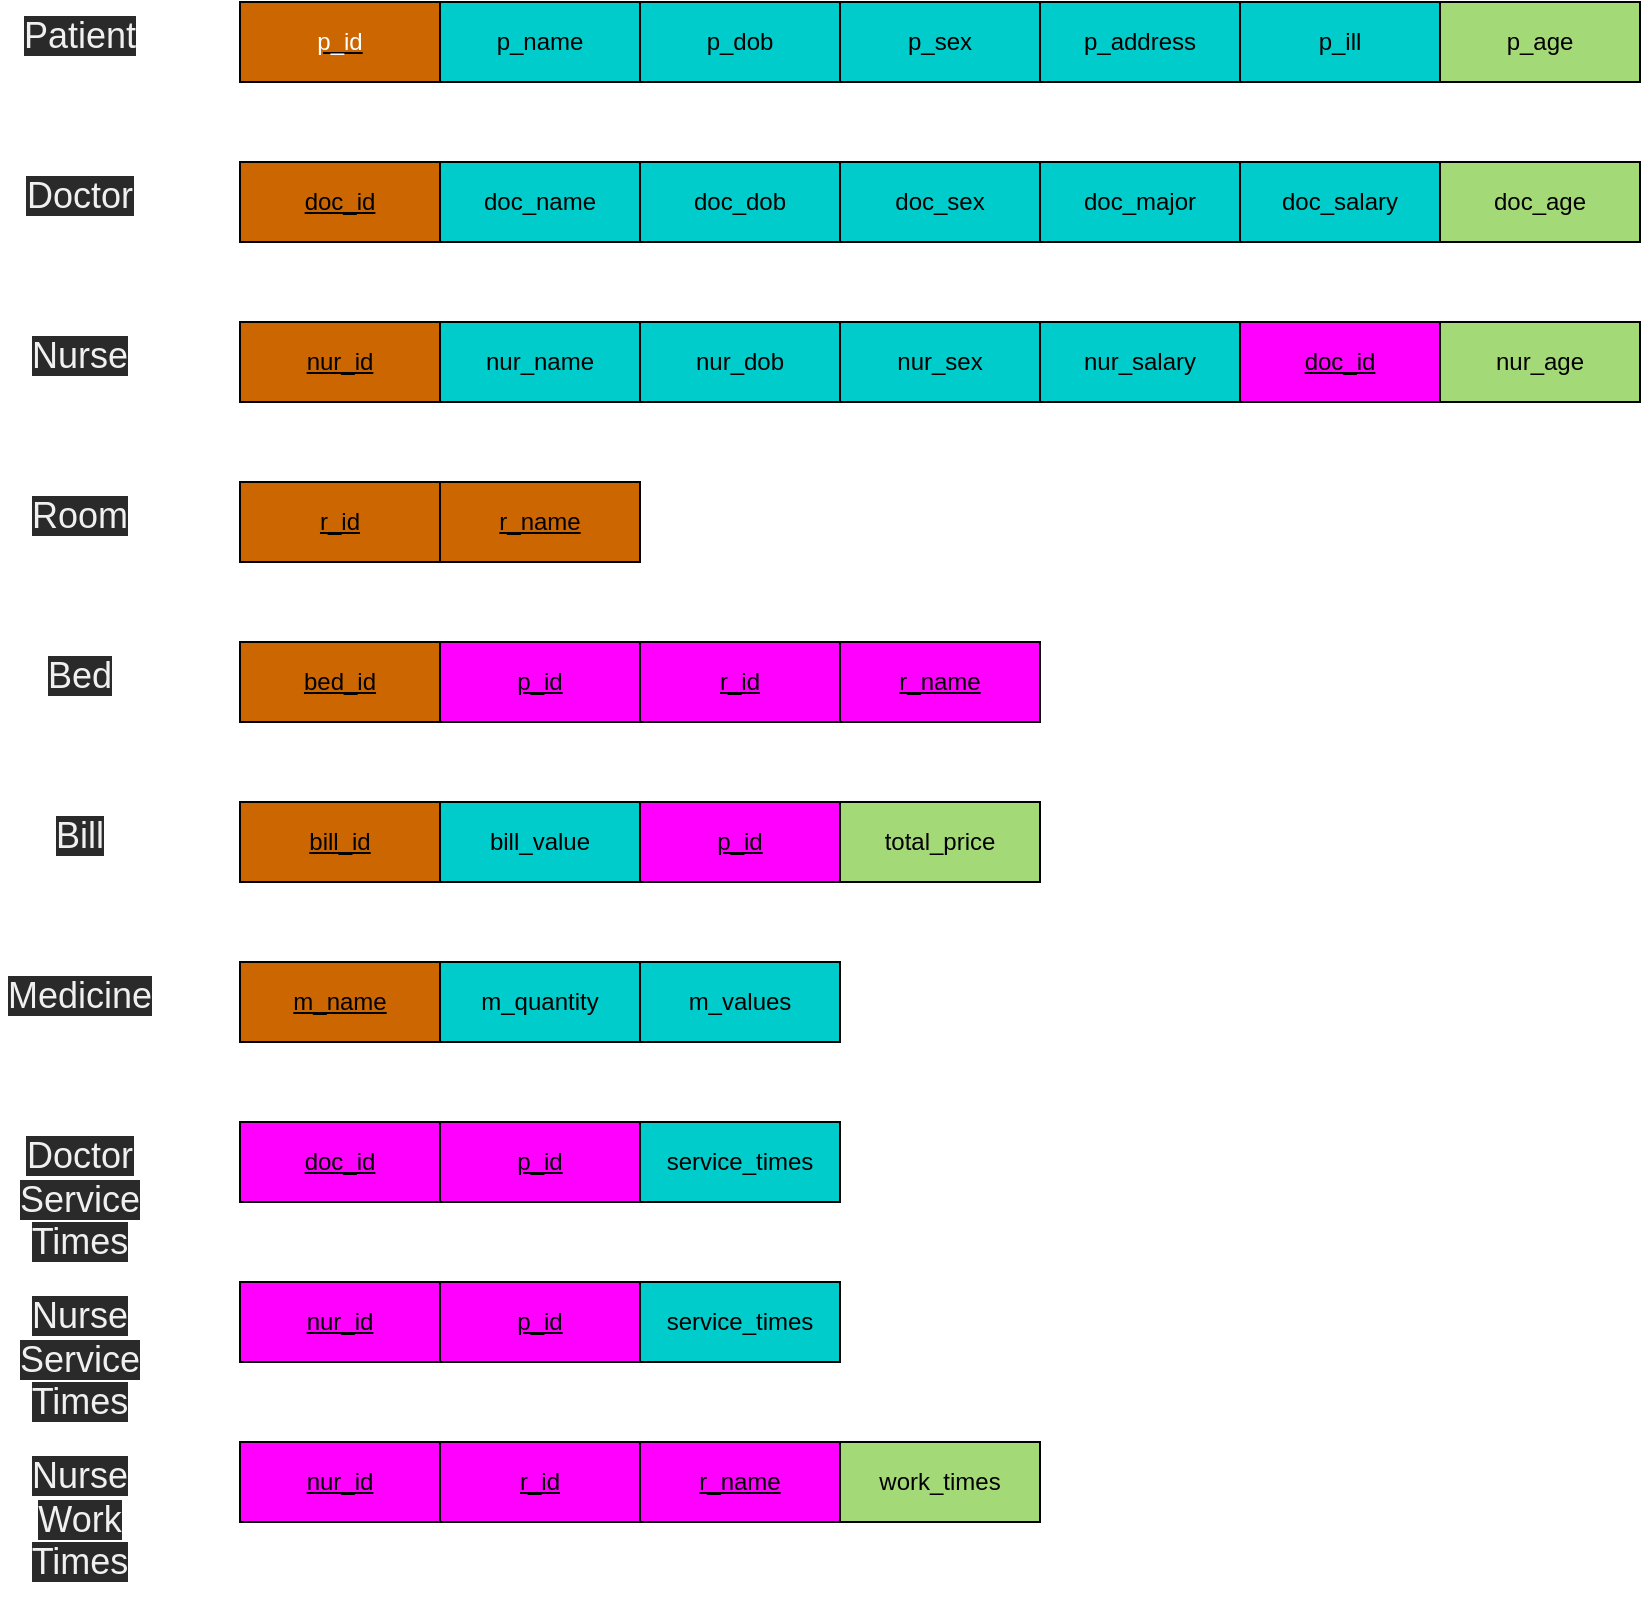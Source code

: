 <mxfile>
    <diagram id="0acwrnxG0xmarjm6i2I8" name="Page-1">
        <mxGraphModel dx="1060" dy="614" grid="1" gridSize="10" guides="1" tooltips="1" connect="1" arrows="1" fold="1" page="1" pageScale="1" pageWidth="850" pageHeight="1100" math="0" shadow="0">
            <root>
                <mxCell id="0"/>
                <mxCell id="1" parent="0"/>
                <mxCell id="23" value="&lt;u&gt;&lt;font color=&quot;#ffffff&quot;&gt;p_id&lt;/font&gt;&lt;/u&gt;" style="whiteSpace=wrap;html=1;align=center;fillColor=#CC6600;" parent="1" vertex="1">
                    <mxGeometry x="160" y="80" width="100" height="40" as="geometry"/>
                </mxCell>
                <mxCell id="24" value="p_name" style="whiteSpace=wrap;html=1;align=center;fillColor=#00CCCC;" parent="1" vertex="1">
                    <mxGeometry x="260" y="80" width="100" height="40" as="geometry"/>
                </mxCell>
                <mxCell id="27" value="&lt;span style=&quot;color: rgb(240 , 240 , 240) ; font-family: &amp;#34;helvetica&amp;#34; ; font-size: 18px ; font-style: normal ; font-weight: 400 ; letter-spacing: normal ; text-indent: 0px ; text-transform: none ; word-spacing: 0px ; background-color: rgb(42 , 42 , 42) ; display: inline ; float: none&quot;&gt;Doctor&lt;/span&gt;" style="text;whiteSpace=wrap;html=1;align=center;" parent="1" vertex="1">
                    <mxGeometry x="40" y="160" width="80" height="40" as="geometry"/>
                </mxCell>
                <mxCell id="28" value="&lt;span style=&quot;color: rgb(240 , 240 , 240) ; font-family: &amp;#34;helvetica&amp;#34; ; font-size: 18px ; font-style: normal ; font-weight: 400 ; letter-spacing: normal ; text-indent: 0px ; text-transform: none ; word-spacing: 0px ; background-color: rgb(42 , 42 , 42) ; display: inline ; float: none&quot;&gt;Room&lt;/span&gt;" style="text;whiteSpace=wrap;html=1;align=center;" parent="1" vertex="1">
                    <mxGeometry x="40" y="320" width="80" height="40" as="geometry"/>
                </mxCell>
                <mxCell id="29" value="&lt;span style=&quot;color: rgb(240 , 240 , 240) ; font-family: &amp;#34;helvetica&amp;#34; ; font-size: 18px ; font-style: normal ; font-weight: 400 ; letter-spacing: normal ; text-indent: 0px ; text-transform: none ; word-spacing: 0px ; background-color: rgb(42 , 42 , 42) ; display: inline ; float: none&quot;&gt;Nurse&lt;/span&gt;" style="text;whiteSpace=wrap;html=1;align=center;" parent="1" vertex="1">
                    <mxGeometry x="40" y="240" width="80" height="40" as="geometry"/>
                </mxCell>
                <mxCell id="30" value="&lt;span style=&quot;color: rgb(240 , 240 , 240) ; font-family: &amp;#34;helvetica&amp;#34; ; font-size: 18px ; font-style: normal ; font-weight: 400 ; letter-spacing: normal ; text-indent: 0px ; text-transform: none ; word-spacing: 0px ; background-color: rgb(42 , 42 , 42) ; display: inline ; float: none&quot;&gt;Bed&lt;/span&gt;" style="text;whiteSpace=wrap;html=1;align=center;" parent="1" vertex="1">
                    <mxGeometry x="40" y="400" width="80" height="40" as="geometry"/>
                </mxCell>
                <mxCell id="32" value="&lt;span style=&quot;color: rgb(240 , 240 , 240) ; font-family: &amp;#34;helvetica&amp;#34; ; font-size: 18px ; font-style: normal ; font-weight: 400 ; letter-spacing: normal ; text-indent: 0px ; text-transform: none ; word-spacing: 0px ; background-color: rgb(42 , 42 , 42) ; display: inline ; float: none&quot;&gt;Patient&lt;/span&gt;" style="text;whiteSpace=wrap;html=1;align=center;" parent="1" vertex="1">
                    <mxGeometry x="40" y="80" width="80" height="40" as="geometry"/>
                </mxCell>
                <mxCell id="33" value="&lt;span style=&quot;color: rgb(240 , 240 , 240) ; font-family: &amp;#34;helvetica&amp;#34; ; font-size: 18px ; font-style: normal ; font-weight: 400 ; letter-spacing: normal ; text-indent: 0px ; text-transform: none ; word-spacing: 0px ; background-color: rgb(42 , 42 , 42) ; display: inline ; float: none&quot;&gt;Bill&lt;/span&gt;" style="text;whiteSpace=wrap;html=1;align=center;" parent="1" vertex="1">
                    <mxGeometry x="40" y="480" width="80" height="40" as="geometry"/>
                </mxCell>
                <mxCell id="34" value="&lt;span style=&quot;color: rgb(240 , 240 , 240) ; font-family: &amp;#34;helvetica&amp;#34; ; font-size: 18px ; font-style: normal ; font-weight: 400 ; letter-spacing: normal ; text-indent: 0px ; text-transform: none ; word-spacing: 0px ; background-color: rgb(42 , 42 , 42) ; display: inline ; float: none&quot;&gt;Medicine&lt;/span&gt;" style="text;whiteSpace=wrap;html=1;align=center;" parent="1" vertex="1">
                    <mxGeometry x="40" y="560" width="80" height="40" as="geometry"/>
                </mxCell>
                <mxCell id="35" value="p_dob" style="whiteSpace=wrap;html=1;align=center;fillColor=#00CCCC;" parent="1" vertex="1">
                    <mxGeometry x="360" y="80" width="100" height="40" as="geometry"/>
                </mxCell>
                <mxCell id="36" value="p_address" style="whiteSpace=wrap;html=1;align=center;fillColor=#00CCCC;" parent="1" vertex="1">
                    <mxGeometry x="560" y="80" width="100" height="40" as="geometry"/>
                </mxCell>
                <mxCell id="37" value="p_sex" style="whiteSpace=wrap;html=1;align=center;fillColor=#00CCCC;" parent="1" vertex="1">
                    <mxGeometry x="460" y="80" width="100" height="40" as="geometry"/>
                </mxCell>
                <mxCell id="38" value="p_ill" style="whiteSpace=wrap;html=1;align=center;fillColor=#00CCCC;" parent="1" vertex="1">
                    <mxGeometry x="660" y="80" width="100" height="40" as="geometry"/>
                </mxCell>
                <mxCell id="40" value="&lt;u&gt;doc_id&lt;/u&gt;" style="whiteSpace=wrap;html=1;align=center;fillColor=#CC6600;" parent="1" vertex="1">
                    <mxGeometry x="160" y="160" width="100" height="40" as="geometry"/>
                </mxCell>
                <mxCell id="41" value="doc_name" style="whiteSpace=wrap;html=1;align=center;fillColor=#00CCCC;" parent="1" vertex="1">
                    <mxGeometry x="260" y="160" width="100" height="40" as="geometry"/>
                </mxCell>
                <mxCell id="42" value="doc_dob" style="whiteSpace=wrap;html=1;align=center;fillColor=#00CCCC;" parent="1" vertex="1">
                    <mxGeometry x="360" y="160" width="100" height="40" as="geometry"/>
                </mxCell>
                <mxCell id="43" value="doc_major" style="whiteSpace=wrap;html=1;align=center;fillColor=#00CCCC;" parent="1" vertex="1">
                    <mxGeometry x="560" y="160" width="100" height="40" as="geometry"/>
                </mxCell>
                <mxCell id="44" value="doc_sex" style="whiteSpace=wrap;html=1;align=center;fillColor=#00CCCC;" parent="1" vertex="1">
                    <mxGeometry x="460" y="160" width="100" height="40" as="geometry"/>
                </mxCell>
                <mxCell id="45" value="doc_salary" style="whiteSpace=wrap;html=1;align=center;fillColor=#00CCCC;" parent="1" vertex="1">
                    <mxGeometry x="660" y="160" width="100" height="40" as="geometry"/>
                </mxCell>
                <mxCell id="47" value="&lt;u&gt;r_id&lt;/u&gt;" style="whiteSpace=wrap;html=1;align=center;fillColor=#CC6600;" parent="1" vertex="1">
                    <mxGeometry x="160" y="320" width="100" height="40" as="geometry"/>
                </mxCell>
                <mxCell id="49" value="&lt;u&gt;bed_id&lt;/u&gt;" style="whiteSpace=wrap;html=1;align=center;fillColor=#CC6600;" parent="1" vertex="1">
                    <mxGeometry x="160" y="400" width="100" height="40" as="geometry"/>
                </mxCell>
                <mxCell id="51" value="&lt;u&gt;bill_id&lt;/u&gt;" style="whiteSpace=wrap;html=1;align=center;fillColor=#CC6600;" parent="1" vertex="1">
                    <mxGeometry x="160" y="480" width="100" height="40" as="geometry"/>
                </mxCell>
                <mxCell id="52" value="bill_value" style="whiteSpace=wrap;html=1;align=center;fillColor=#00CCCC;" parent="1" vertex="1">
                    <mxGeometry x="260" y="480" width="100" height="40" as="geometry"/>
                </mxCell>
                <mxCell id="53" value="&lt;u&gt;m_name&lt;/u&gt;" style="whiteSpace=wrap;html=1;align=center;fillColor=#CC6600;" parent="1" vertex="1">
                    <mxGeometry x="160" y="560" width="100" height="40" as="geometry"/>
                </mxCell>
                <mxCell id="54" value="m_quantity" style="whiteSpace=wrap;html=1;align=center;fillColor=#00CCCC;" parent="1" vertex="1">
                    <mxGeometry x="260" y="560" width="100" height="40" as="geometry"/>
                </mxCell>
                <mxCell id="55" value="m_values" style="whiteSpace=wrap;html=1;align=center;fillColor=#00CCCC;" parent="1" vertex="1">
                    <mxGeometry x="360" y="560" width="100" height="40" as="geometry"/>
                </mxCell>
                <mxCell id="58" value="&lt;u&gt;nur_id&lt;/u&gt;" style="whiteSpace=wrap;html=1;align=center;fillColor=#CC6600;" parent="1" vertex="1">
                    <mxGeometry x="160" y="240" width="100" height="40" as="geometry"/>
                </mxCell>
                <mxCell id="59" value="nur_name" style="whiteSpace=wrap;html=1;align=center;fillColor=#00CCCC;" parent="1" vertex="1">
                    <mxGeometry x="260" y="240" width="100" height="40" as="geometry"/>
                </mxCell>
                <mxCell id="60" value="nur_dob" style="whiteSpace=wrap;html=1;align=center;fillColor=#00CCCC;" parent="1" vertex="1">
                    <mxGeometry x="360" y="240" width="100" height="40" as="geometry"/>
                </mxCell>
                <mxCell id="62" value="nur_sex" style="whiteSpace=wrap;html=1;align=center;fillColor=#00CCCC;" parent="1" vertex="1">
                    <mxGeometry x="460" y="240" width="100" height="40" as="geometry"/>
                </mxCell>
                <mxCell id="63" value="nur_salary" style="whiteSpace=wrap;html=1;align=center;fillColor=#00CCCC;" parent="1" vertex="1">
                    <mxGeometry x="560" y="240" width="100" height="40" as="geometry"/>
                </mxCell>
                <mxCell id="65" value="&lt;u&gt;p_id&lt;/u&gt;" style="whiteSpace=wrap;html=1;align=center;fillColor=#FF00FF;" parent="1" vertex="1">
                    <mxGeometry x="360" y="480" width="100" height="40" as="geometry"/>
                </mxCell>
                <mxCell id="67" value="&lt;u&gt;p_id&lt;/u&gt;" style="whiteSpace=wrap;html=1;align=center;fillColor=#FF00FF;" parent="1" vertex="1">
                    <mxGeometry x="260" y="400" width="100" height="40" as="geometry"/>
                </mxCell>
                <mxCell id="69" value="&lt;u&gt;doc_id&lt;/u&gt;" style="whiteSpace=wrap;html=1;align=center;fillColor=#FF00FF;" parent="1" vertex="1">
                    <mxGeometry x="660" y="240" width="100" height="40" as="geometry"/>
                </mxCell>
                <mxCell id="72" value="&lt;u&gt;r_name&lt;/u&gt;" style="whiteSpace=wrap;html=1;align=center;fillColor=#CC6600;" parent="1" vertex="1">
                    <mxGeometry x="260" y="320" width="100" height="40" as="geometry"/>
                </mxCell>
                <mxCell id="74" value="&lt;u&gt;r_id&lt;/u&gt;" style="whiteSpace=wrap;html=1;align=center;fillColor=#FF00FF;" parent="1" vertex="1">
                    <mxGeometry x="360" y="400" width="100" height="40" as="geometry"/>
                </mxCell>
                <mxCell id="77" value="&lt;u&gt;r_name&lt;/u&gt;" style="whiteSpace=wrap;html=1;align=center;fillColor=#FF00FF;" parent="1" vertex="1">
                    <mxGeometry x="460" y="400" width="100" height="40" as="geometry"/>
                </mxCell>
                <mxCell id="81" value="&lt;span style=&quot;color: rgb(240 , 240 , 240) ; font-family: &amp;#34;helvetica&amp;#34; ; font-size: 18px ; font-style: normal ; font-weight: 400 ; letter-spacing: normal ; text-indent: 0px ; text-transform: none ; word-spacing: 0px ; background-color: rgb(42 , 42 , 42) ; display: inline ; float: none&quot;&gt;Doctor&lt;br&gt;Service&lt;br&gt;Times&lt;br&gt;&lt;/span&gt;" style="text;whiteSpace=wrap;html=1;align=center;" parent="1" vertex="1">
                    <mxGeometry x="40" y="640" width="80" height="80" as="geometry"/>
                </mxCell>
                <mxCell id="82" value="&lt;span style=&quot;color: rgb(240 , 240 , 240) ; font-family: &amp;#34;helvetica&amp;#34; ; font-size: 18px ; font-style: normal ; font-weight: 400 ; letter-spacing: normal ; text-indent: 0px ; text-transform: none ; word-spacing: 0px ; background-color: rgb(42 , 42 , 42) ; display: inline ; float: none&quot;&gt;Nurse&lt;br&gt;Service&lt;br&gt;Times&lt;br&gt;&lt;/span&gt;" style="text;whiteSpace=wrap;html=1;align=center;" parent="1" vertex="1">
                    <mxGeometry x="40" y="720" width="80" height="80" as="geometry"/>
                </mxCell>
                <mxCell id="83" value="&lt;span style=&quot;color: rgb(240 , 240 , 240) ; font-family: &amp;#34;helvetica&amp;#34; ; font-size: 18px ; font-style: normal ; font-weight: 400 ; letter-spacing: normal ; text-indent: 0px ; text-transform: none ; word-spacing: 0px ; background-color: rgb(42 , 42 , 42) ; display: inline ; float: none&quot;&gt;Nurse&lt;br&gt;Work&lt;br&gt;Times&lt;br&gt;&lt;/span&gt;" style="text;whiteSpace=wrap;html=1;align=center;" parent="1" vertex="1">
                    <mxGeometry x="40" y="800" width="80" height="80" as="geometry"/>
                </mxCell>
                <mxCell id="86" value="&lt;u&gt;doc_id&lt;/u&gt;" style="whiteSpace=wrap;html=1;align=center;fillColor=#FF00FF;" parent="1" vertex="1">
                    <mxGeometry x="160" y="640" width="100" height="40" as="geometry"/>
                </mxCell>
                <mxCell id="87" value="&lt;u&gt;p_id&lt;/u&gt;" style="whiteSpace=wrap;html=1;align=center;fillColor=#FF00FF;" parent="1" vertex="1">
                    <mxGeometry x="260" y="640" width="100" height="40" as="geometry"/>
                </mxCell>
                <mxCell id="88" value="service_times" style="whiteSpace=wrap;html=1;align=center;fillColor=#00CCCC;" parent="1" vertex="1">
                    <mxGeometry x="360" y="640" width="100" height="40" as="geometry"/>
                </mxCell>
                <mxCell id="90" value="&lt;u&gt;nur_id&lt;/u&gt;" style="whiteSpace=wrap;html=1;align=center;fillColor=#FF00FF;" parent="1" vertex="1">
                    <mxGeometry x="160" y="720" width="100" height="40" as="geometry"/>
                </mxCell>
                <mxCell id="91" value="&lt;u&gt;p_id&lt;/u&gt;" style="whiteSpace=wrap;html=1;align=center;fillColor=#FF00FF;" parent="1" vertex="1">
                    <mxGeometry x="260" y="720" width="100" height="40" as="geometry"/>
                </mxCell>
                <mxCell id="92" value="service_times" style="whiteSpace=wrap;html=1;align=center;fillColor=#00CCCC;" parent="1" vertex="1">
                    <mxGeometry x="360" y="720" width="100" height="40" as="geometry"/>
                </mxCell>
                <mxCell id="93" value="&lt;u&gt;nur_id&lt;/u&gt;" style="whiteSpace=wrap;html=1;align=center;fillColor=#FF00FF;" parent="1" vertex="1">
                    <mxGeometry x="160" y="800" width="100" height="40" as="geometry"/>
                </mxCell>
                <mxCell id="94" value="&lt;u&gt;r_id&lt;/u&gt;" style="whiteSpace=wrap;html=1;align=center;fillColor=#FF00FF;" parent="1" vertex="1">
                    <mxGeometry x="260" y="800" width="100" height="40" as="geometry"/>
                </mxCell>
                <mxCell id="95" value="work_times" style="whiteSpace=wrap;html=1;align=center;fillColor=#A3D977;" parent="1" vertex="1">
                    <mxGeometry x="460" y="800" width="100" height="40" as="geometry"/>
                </mxCell>
                <mxCell id="96" value="&lt;u&gt;r_name&lt;/u&gt;" style="whiteSpace=wrap;html=1;align=center;fillColor=#FF00FF;" parent="1" vertex="1">
                    <mxGeometry x="360" y="800" width="100" height="40" as="geometry"/>
                </mxCell>
                <mxCell id="97" value="p_age" style="whiteSpace=wrap;html=1;align=center;fillColor=#A3D977;" parent="1" vertex="1">
                    <mxGeometry x="760" y="80" width="100" height="40" as="geometry"/>
                </mxCell>
                <mxCell id="98" value="doc_age" style="whiteSpace=wrap;html=1;align=center;fillColor=#A3D977;" parent="1" vertex="1">
                    <mxGeometry x="760" y="160" width="100" height="40" as="geometry"/>
                </mxCell>
                <mxCell id="99" value="nur_age" style="whiteSpace=wrap;html=1;align=center;fillColor=#A3D977;" parent="1" vertex="1">
                    <mxGeometry x="760" y="240" width="100" height="40" as="geometry"/>
                </mxCell>
                <mxCell id="100" value="total_price" style="whiteSpace=wrap;html=1;align=center;fillColor=#A3D977;" vertex="1" parent="1">
                    <mxGeometry x="460" y="480" width="100" height="40" as="geometry"/>
                </mxCell>
            </root>
        </mxGraphModel>
    </diagram>
</mxfile>